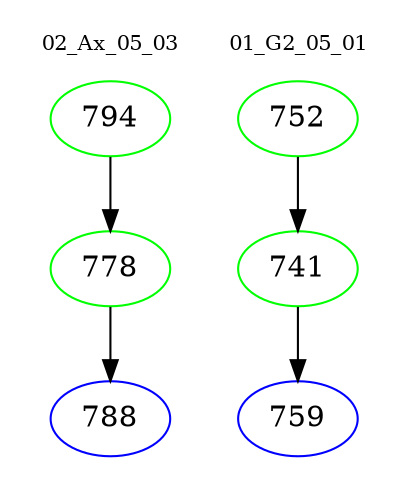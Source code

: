 digraph{
subgraph cluster_0 {
color = white
label = "02_Ax_05_03";
fontsize=10;
T0_794 [label="794", color="green"]
T0_794 -> T0_778 [color="black"]
T0_778 [label="778", color="green"]
T0_778 -> T0_788 [color="black"]
T0_788 [label="788", color="blue"]
}
subgraph cluster_1 {
color = white
label = "01_G2_05_01";
fontsize=10;
T1_752 [label="752", color="green"]
T1_752 -> T1_741 [color="black"]
T1_741 [label="741", color="green"]
T1_741 -> T1_759 [color="black"]
T1_759 [label="759", color="blue"]
}
}
